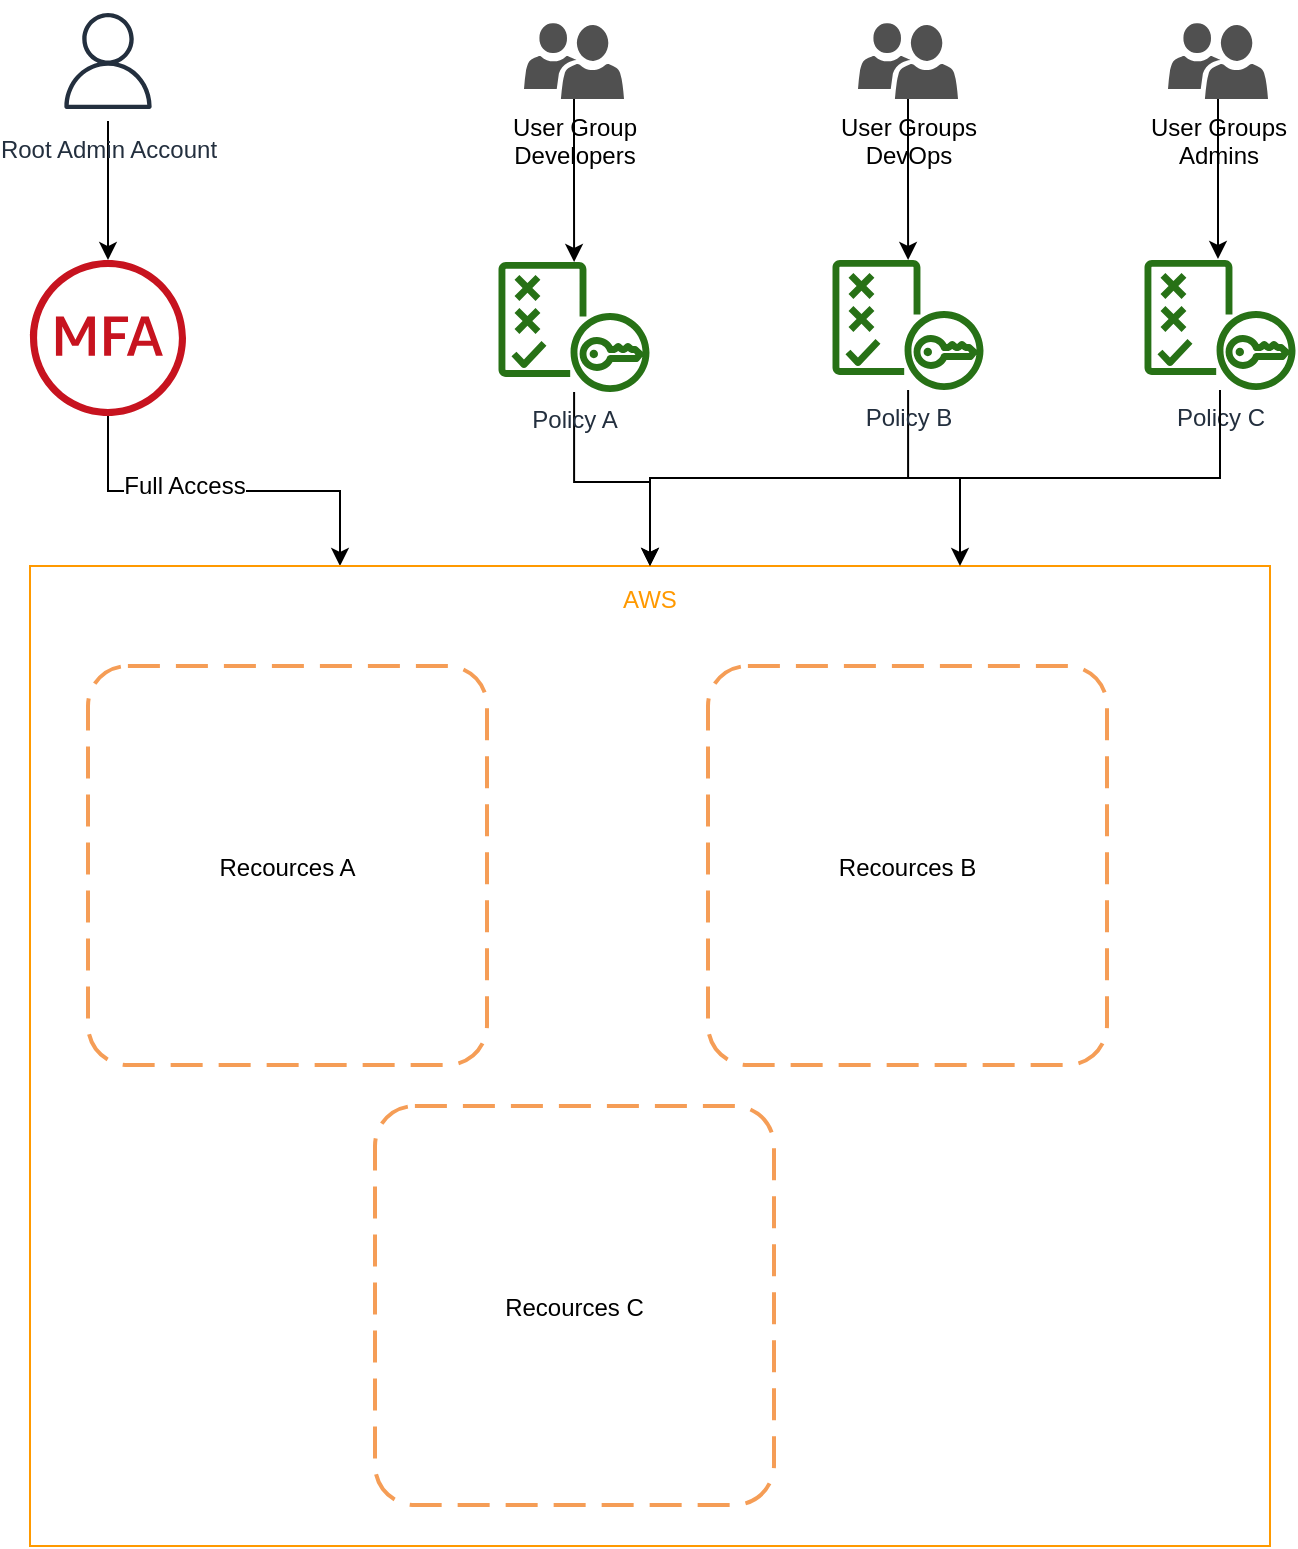 <mxfile pages="1" version="11.2.9" type="github"><diagram id="12t7fM3nIpdg2DB0drT4" name="Page-1"><mxGraphModel dx="1094" dy="446" grid="1" gridSize="10" guides="1" tooltips="1" connect="1" arrows="1" fold="1" page="1" pageScale="1" pageWidth="827" pageHeight="1169" math="0" shadow="0"><root><mxCell id="0"/><mxCell id="1" parent="0"/><mxCell id="ZKh0cPPBV-yV1qTK_IiA-16" value="" style="edgeStyle=orthogonalEdgeStyle;rounded=0;orthogonalLoop=1;jettySize=auto;html=1;entryX=0.25;entryY=0;entryDx=0;entryDy=0;" parent="1" source="ZKh0cPPBV-yV1qTK_IiA-1" target="ZKh0cPPBV-yV1qTK_IiA-15" edge="1"><mxGeometry relative="1" as="geometry"/></mxCell><mxCell id="ZKh0cPPBV-yV1qTK_IiA-17" value="Full Access" style="text;html=1;resizable=0;points=[];align=center;verticalAlign=middle;labelBackgroundColor=#ffffff;" parent="ZKh0cPPBV-yV1qTK_IiA-16" vertex="1" connectable="0"><mxGeometry x="-0.208" y="3" relative="1" as="geometry"><mxPoint as="offset"/></mxGeometry></mxCell><mxCell id="ZKh0cPPBV-yV1qTK_IiA-1" value="" style="outlineConnect=0;fontColor=#232F3E;gradientColor=none;fillColor=#C7131F;strokeColor=none;dashed=0;verticalLabelPosition=bottom;verticalAlign=top;align=center;html=1;fontSize=12;fontStyle=0;aspect=fixed;pointerEvents=1;shape=mxgraph.aws4.mfa_token;" parent="1" vertex="1"><mxGeometry x="91" y="227" width="78" height="78" as="geometry"/></mxCell><mxCell id="ZKh0cPPBV-yV1qTK_IiA-29" value="" style="edgeStyle=orthogonalEdgeStyle;rounded=0;orthogonalLoop=1;jettySize=auto;html=1;" parent="1" source="ZKh0cPPBV-yV1qTK_IiA-10" target="ZKh0cPPBV-yV1qTK_IiA-27" edge="1"><mxGeometry relative="1" as="geometry"><mxPoint x="363" y="227" as="targetPoint"/></mxGeometry></mxCell><mxCell id="ZKh0cPPBV-yV1qTK_IiA-10" value="User Group&lt;br&gt;Developers" style="pointerEvents=1;shadow=0;dashed=0;html=1;strokeColor=none;labelPosition=center;verticalLabelPosition=bottom;verticalAlign=top;align=center;fillColor=#505050;shape=mxgraph.mscae.intune.user_group" parent="1" vertex="1"><mxGeometry x="338" y="108.5" width="50" height="38" as="geometry"/></mxCell><mxCell id="ZKh0cPPBV-yV1qTK_IiA-18" value="" style="edgeStyle=orthogonalEdgeStyle;rounded=0;orthogonalLoop=1;jettySize=auto;html=1;" parent="1" source="ZKh0cPPBV-yV1qTK_IiA-11" target="ZKh0cPPBV-yV1qTK_IiA-1" edge="1"><mxGeometry relative="1" as="geometry"/></mxCell><mxCell id="ZKh0cPPBV-yV1qTK_IiA-11" value="Root Admin Account" style="outlineConnect=0;fontColor=#232F3E;gradientColor=none;strokeColor=#232F3E;fillColor=#ffffff;dashed=0;verticalLabelPosition=bottom;verticalAlign=top;align=center;html=1;fontSize=12;fontStyle=0;aspect=fixed;shape=mxgraph.aws4.resourceIcon;resIcon=mxgraph.aws4.user;" parent="1" vertex="1"><mxGeometry x="100" y="97.5" width="60" height="60" as="geometry"/></mxCell><mxCell id="ZKh0cPPBV-yV1qTK_IiA-15" value="AWS" style="outlineConnect=0;gradientColor=none;html=1;whiteSpace=wrap;fontSize=12;fontStyle=0;strokeColor=#FF9900;fillColor=none;verticalAlign=top;align=center;fontColor=#FF9900;dashed=0;spacingTop=3;" parent="1" vertex="1"><mxGeometry x="91" y="380" width="620" height="490" as="geometry"/></mxCell><mxCell id="ZKh0cPPBV-yV1qTK_IiA-33" value="" style="edgeStyle=orthogonalEdgeStyle;rounded=0;orthogonalLoop=1;jettySize=auto;html=1;" parent="1" source="ZKh0cPPBV-yV1qTK_IiA-20" target="ZKh0cPPBV-yV1qTK_IiA-30" edge="1"><mxGeometry relative="1" as="geometry"><mxPoint x="515" y="226.5" as="targetPoint"/></mxGeometry></mxCell><mxCell id="ZKh0cPPBV-yV1qTK_IiA-20" value="User Groups&lt;br&gt;DevOps" style="pointerEvents=1;shadow=0;dashed=0;html=1;strokeColor=none;labelPosition=center;verticalLabelPosition=bottom;verticalAlign=top;align=center;fillColor=#505050;shape=mxgraph.mscae.intune.user_group" parent="1" vertex="1"><mxGeometry x="505" y="108.5" width="50" height="38" as="geometry"/></mxCell><mxCell id="ZKh0cPPBV-yV1qTK_IiA-39" value="" style="edgeStyle=orthogonalEdgeStyle;rounded=0;orthogonalLoop=1;jettySize=auto;html=1;" parent="1" source="ZKh0cPPBV-yV1qTK_IiA-21" edge="1"><mxGeometry relative="1" as="geometry"><mxPoint x="685" y="226.5" as="targetPoint"/></mxGeometry></mxCell><mxCell id="ZKh0cPPBV-yV1qTK_IiA-21" value="User Groups&lt;br&gt;Admins" style="pointerEvents=1;shadow=0;dashed=0;html=1;strokeColor=none;labelPosition=center;verticalLabelPosition=bottom;verticalAlign=top;align=center;fillColor=#505050;shape=mxgraph.mscae.intune.user_group" parent="1" vertex="1"><mxGeometry x="660" y="108.5" width="50" height="38" as="geometry"/></mxCell><mxCell id="ZKh0cPPBV-yV1qTK_IiA-23" value="Recources A" style="rounded=1;arcSize=10;dashed=1;strokeColor=#F59D56;fillColor=none;gradientColor=none;dashPattern=8 4;strokeWidth=2;" parent="1" vertex="1"><mxGeometry x="120" y="430" width="199.5" height="199.5" as="geometry"/></mxCell><mxCell id="ZKh0cPPBV-yV1qTK_IiA-25" value="Recources B" style="rounded=1;arcSize=10;dashed=1;strokeColor=#F59D56;fillColor=none;gradientColor=none;dashPattern=8 4;strokeWidth=2;" parent="1" vertex="1"><mxGeometry x="430" y="430" width="199.5" height="199.5" as="geometry"/></mxCell><mxCell id="ZKh0cPPBV-yV1qTK_IiA-26" value="Recources C" style="rounded=1;arcSize=10;dashed=1;strokeColor=#F59D56;fillColor=none;gradientColor=none;dashPattern=8 4;strokeWidth=2;" parent="1" vertex="1"><mxGeometry x="263.5" y="650" width="199.5" height="199.5" as="geometry"/></mxCell><mxCell id="ZKh0cPPBV-yV1qTK_IiA-31" value="" style="edgeStyle=orthogonalEdgeStyle;rounded=0;orthogonalLoop=1;jettySize=auto;html=1;" parent="1" source="ZKh0cPPBV-yV1qTK_IiA-27" target="ZKh0cPPBV-yV1qTK_IiA-15" edge="1"><mxGeometry relative="1" as="geometry"><Array as="points"><mxPoint x="363" y="338"/><mxPoint x="401" y="338"/></Array></mxGeometry></mxCell><mxCell id="ZKh0cPPBV-yV1qTK_IiA-27" value="Policy A" style="outlineConnect=0;fontColor=#232F3E;gradientColor=none;fillColor=#277116;strokeColor=none;dashed=0;verticalLabelPosition=bottom;verticalAlign=top;align=center;html=1;fontSize=12;fontStyle=0;aspect=fixed;pointerEvents=1;shape=mxgraph.aws4.policy;" parent="1" vertex="1"><mxGeometry x="325" y="228" width="76" height="65" as="geometry"/></mxCell><mxCell id="ZKh0cPPBV-yV1qTK_IiA-35" value="" style="edgeStyle=orthogonalEdgeStyle;rounded=0;orthogonalLoop=1;jettySize=auto;html=1;entryX=0.75;entryY=0;entryDx=0;entryDy=0;" parent="1" source="ZKh0cPPBV-yV1qTK_IiA-30" target="ZKh0cPPBV-yV1qTK_IiA-15" edge="1"><mxGeometry relative="1" as="geometry"/></mxCell><mxCell id="ZKh0cPPBV-yV1qTK_IiA-30" value="Policy B" style="outlineConnect=0;fontColor=#232F3E;gradientColor=none;fillColor=#277116;strokeColor=none;dashed=0;verticalLabelPosition=bottom;verticalAlign=top;align=center;html=1;fontSize=12;fontStyle=0;aspect=fixed;pointerEvents=1;shape=mxgraph.aws4.policy;" parent="1" vertex="1"><mxGeometry x="492" y="227" width="76" height="65" as="geometry"/></mxCell><mxCell id="ZKh0cPPBV-yV1qTK_IiA-40" value="Policy C" style="outlineConnect=0;fontColor=#232F3E;gradientColor=none;fillColor=#277116;strokeColor=none;dashed=0;verticalLabelPosition=bottom;verticalAlign=top;align=center;html=1;fontSize=12;fontStyle=0;aspect=fixed;pointerEvents=1;shape=mxgraph.aws4.policy;" parent="1" vertex="1"><mxGeometry x="648" y="227" width="76" height="65" as="geometry"/></mxCell><mxCell id="ZKh0cPPBV-yV1qTK_IiA-37" value="" style="edgeStyle=orthogonalEdgeStyle;rounded=0;orthogonalLoop=1;jettySize=auto;html=1;" parent="1" target="ZKh0cPPBV-yV1qTK_IiA-15" edge="1"><mxGeometry relative="1" as="geometry"><mxPoint x="686" y="292" as="sourcePoint"/><mxPoint x="686" y="370" as="targetPoint"/><Array as="points"><mxPoint x="686" y="336"/><mxPoint x="401" y="336"/></Array></mxGeometry></mxCell></root></mxGraphModel></diagram></mxfile>